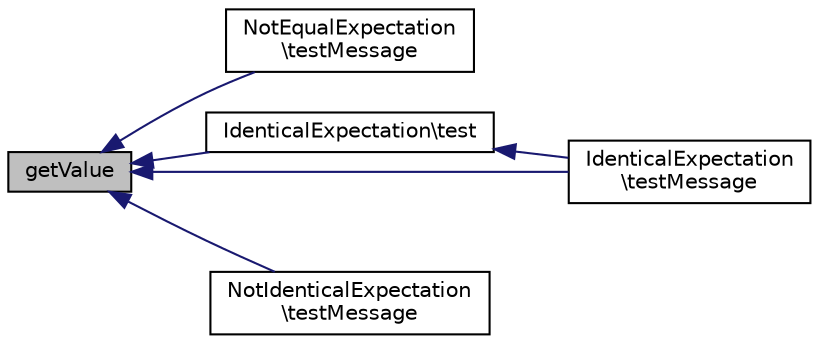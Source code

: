digraph "getValue"
{
  edge [fontname="Helvetica",fontsize="10",labelfontname="Helvetica",labelfontsize="10"];
  node [fontname="Helvetica",fontsize="10",shape=record];
  rankdir="LR";
  Node1 [label="getValue",height=0.2,width=0.4,color="black", fillcolor="grey75", style="filled" fontcolor="black"];
  Node1 -> Node2 [dir="back",color="midnightblue",fontsize="10",style="solid",fontname="Helvetica"];
  Node2 [label="NotEqualExpectation\l\\testMessage",height=0.2,width=0.4,color="black", fillcolor="white", style="filled",URL="$class_not_equal_expectation.html#a4261cc878f60ae0a7a6058111d3fb767"];
  Node1 -> Node3 [dir="back",color="midnightblue",fontsize="10",style="solid",fontname="Helvetica"];
  Node3 [label="IdenticalExpectation\\test",height=0.2,width=0.4,color="black", fillcolor="white", style="filled",URL="$class_identical_expectation.html#ae44e91fd7374c9eba4aa26c28454e4c8"];
  Node3 -> Node4 [dir="back",color="midnightblue",fontsize="10",style="solid",fontname="Helvetica"];
  Node4 [label="IdenticalExpectation\l\\testMessage",height=0.2,width=0.4,color="black", fillcolor="white", style="filled",URL="$class_identical_expectation.html#a4261cc878f60ae0a7a6058111d3fb767"];
  Node1 -> Node4 [dir="back",color="midnightblue",fontsize="10",style="solid",fontname="Helvetica"];
  Node1 -> Node5 [dir="back",color="midnightblue",fontsize="10",style="solid",fontname="Helvetica"];
  Node5 [label="NotIdenticalExpectation\l\\testMessage",height=0.2,width=0.4,color="black", fillcolor="white", style="filled",URL="$class_not_identical_expectation.html#a4261cc878f60ae0a7a6058111d3fb767"];
}
